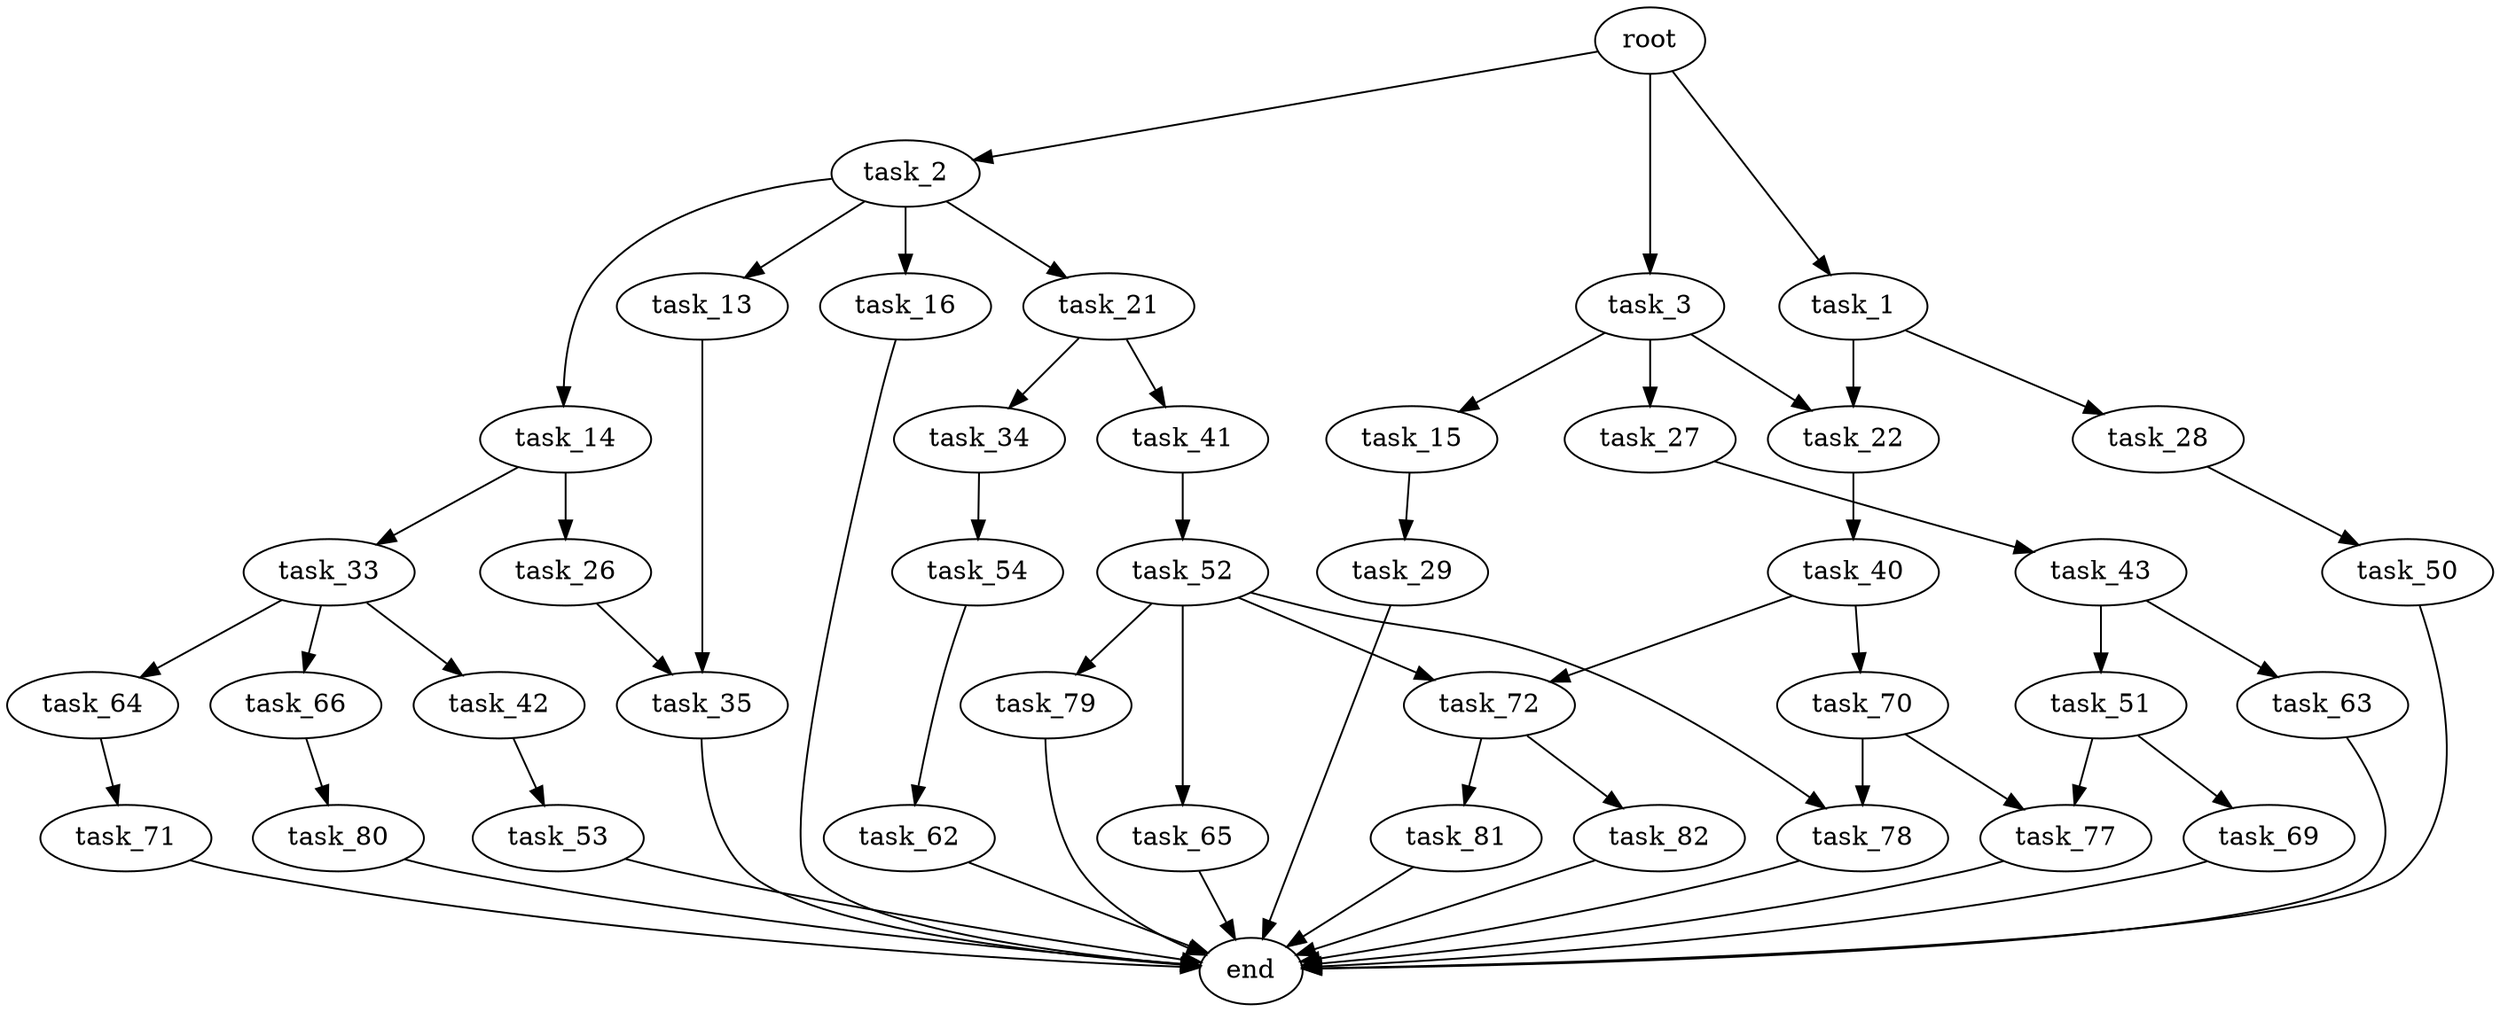 digraph G {
  root [size="0.000000"];
  task_1 [size="19622275975.000000"];
  task_2 [size="8589934592.000000"];
  task_3 [size="719739041877.000000"];
  task_22 [size="15366211690.000000"];
  task_28 [size="11439243272.000000"];
  task_13 [size="4347369248.000000"];
  task_14 [size="194822756894.000000"];
  task_16 [size="231928233984.000000"];
  task_21 [size="17777735104.000000"];
  task_15 [size="28991029248.000000"];
  task_27 [size="720979213968.000000"];
  task_35 [size="8311562981.000000"];
  task_26 [size="32247578027.000000"];
  task_33 [size="134217728000.000000"];
  task_29 [size="231928233984.000000"];
  end [size="0.000000"];
  task_34 [size="782757789696.000000"];
  task_41 [size="231928233984.000000"];
  task_40 [size="10054190794.000000"];
  task_43 [size="144508975439.000000"];
  task_50 [size="1034581245334.000000"];
  task_42 [size="8589934592.000000"];
  task_64 [size="8175525614.000000"];
  task_66 [size="7054568359.000000"];
  task_54 [size="8589934592.000000"];
  task_70 [size="3915385202.000000"];
  task_72 [size="1073741824000.000000"];
  task_52 [size="226261157899.000000"];
  task_53 [size="15866146201.000000"];
  task_51 [size="37392399259.000000"];
  task_63 [size="164721682716.000000"];
  task_69 [size="338511324794.000000"];
  task_77 [size="87090936616.000000"];
  task_65 [size="68719476736.000000"];
  task_78 [size="10791724203.000000"];
  task_79 [size="3742401427.000000"];
  task_62 [size="8478682542.000000"];
  task_71 [size="231928233984.000000"];
  task_80 [size="1073741824000.000000"];
  task_81 [size="782757789696.000000"];
  task_82 [size="1073741824000.000000"];

  root -> task_1 [size="1.000000"];
  root -> task_2 [size="1.000000"];
  root -> task_3 [size="1.000000"];
  task_1 -> task_22 [size="838860800.000000"];
  task_1 -> task_28 [size="838860800.000000"];
  task_2 -> task_13 [size="33554432.000000"];
  task_2 -> task_14 [size="33554432.000000"];
  task_2 -> task_16 [size="33554432.000000"];
  task_2 -> task_21 [size="33554432.000000"];
  task_3 -> task_15 [size="679477248.000000"];
  task_3 -> task_22 [size="679477248.000000"];
  task_3 -> task_27 [size="679477248.000000"];
  task_22 -> task_40 [size="536870912.000000"];
  task_28 -> task_50 [size="838860800.000000"];
  task_13 -> task_35 [size="134217728.000000"];
  task_14 -> task_26 [size="411041792.000000"];
  task_14 -> task_33 [size="411041792.000000"];
  task_16 -> end [size="1.000000"];
  task_21 -> task_34 [size="679477248.000000"];
  task_21 -> task_41 [size="679477248.000000"];
  task_15 -> task_29 [size="75497472.000000"];
  task_27 -> task_43 [size="536870912.000000"];
  task_35 -> end [size="1.000000"];
  task_26 -> task_35 [size="679477248.000000"];
  task_33 -> task_42 [size="209715200.000000"];
  task_33 -> task_64 [size="209715200.000000"];
  task_33 -> task_66 [size="209715200.000000"];
  task_29 -> end [size="1.000000"];
  task_34 -> task_54 [size="679477248.000000"];
  task_41 -> task_52 [size="301989888.000000"];
  task_40 -> task_70 [size="209715200.000000"];
  task_40 -> task_72 [size="209715200.000000"];
  task_43 -> task_51 [size="301989888.000000"];
  task_43 -> task_63 [size="301989888.000000"];
  task_50 -> end [size="1.000000"];
  task_42 -> task_53 [size="33554432.000000"];
  task_64 -> task_71 [size="536870912.000000"];
  task_66 -> task_80 [size="301989888.000000"];
  task_54 -> task_62 [size="33554432.000000"];
  task_70 -> task_77 [size="134217728.000000"];
  task_70 -> task_78 [size="134217728.000000"];
  task_72 -> task_81 [size="838860800.000000"];
  task_72 -> task_82 [size="838860800.000000"];
  task_52 -> task_65 [size="679477248.000000"];
  task_52 -> task_72 [size="679477248.000000"];
  task_52 -> task_78 [size="679477248.000000"];
  task_52 -> task_79 [size="679477248.000000"];
  task_53 -> end [size="1.000000"];
  task_51 -> task_69 [size="838860800.000000"];
  task_51 -> task_77 [size="838860800.000000"];
  task_63 -> end [size="1.000000"];
  task_69 -> end [size="1.000000"];
  task_77 -> end [size="1.000000"];
  task_65 -> end [size="1.000000"];
  task_78 -> end [size="1.000000"];
  task_79 -> end [size="1.000000"];
  task_62 -> end [size="1.000000"];
  task_71 -> end [size="1.000000"];
  task_80 -> end [size="1.000000"];
  task_81 -> end [size="1.000000"];
  task_82 -> end [size="1.000000"];
}
